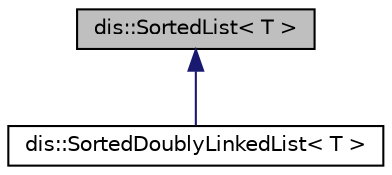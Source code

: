 digraph "dis::SortedList&lt; T &gt;"
{
  edge [fontname="Helvetica",fontsize="10",labelfontname="Helvetica",labelfontsize="10"];
  node [fontname="Helvetica",fontsize="10",shape=record];
  Node1 [label="dis::SortedList\< T \>",height=0.2,width=0.4,color="black", fillcolor="grey75", style="filled", fontcolor="black"];
  Node1 -> Node2 [dir="back",color="midnightblue",fontsize="10",style="solid",fontname="Helvetica"];
  Node2 [label="dis::SortedDoublyLinkedList\< T \>",height=0.2,width=0.4,color="black", fillcolor="white", style="filled",URL="$classdis_1_1SortedDoublyLinkedList.html",tooltip="Implements the SortedList[T] ADT as a sorted doubly linked list. "];
}
